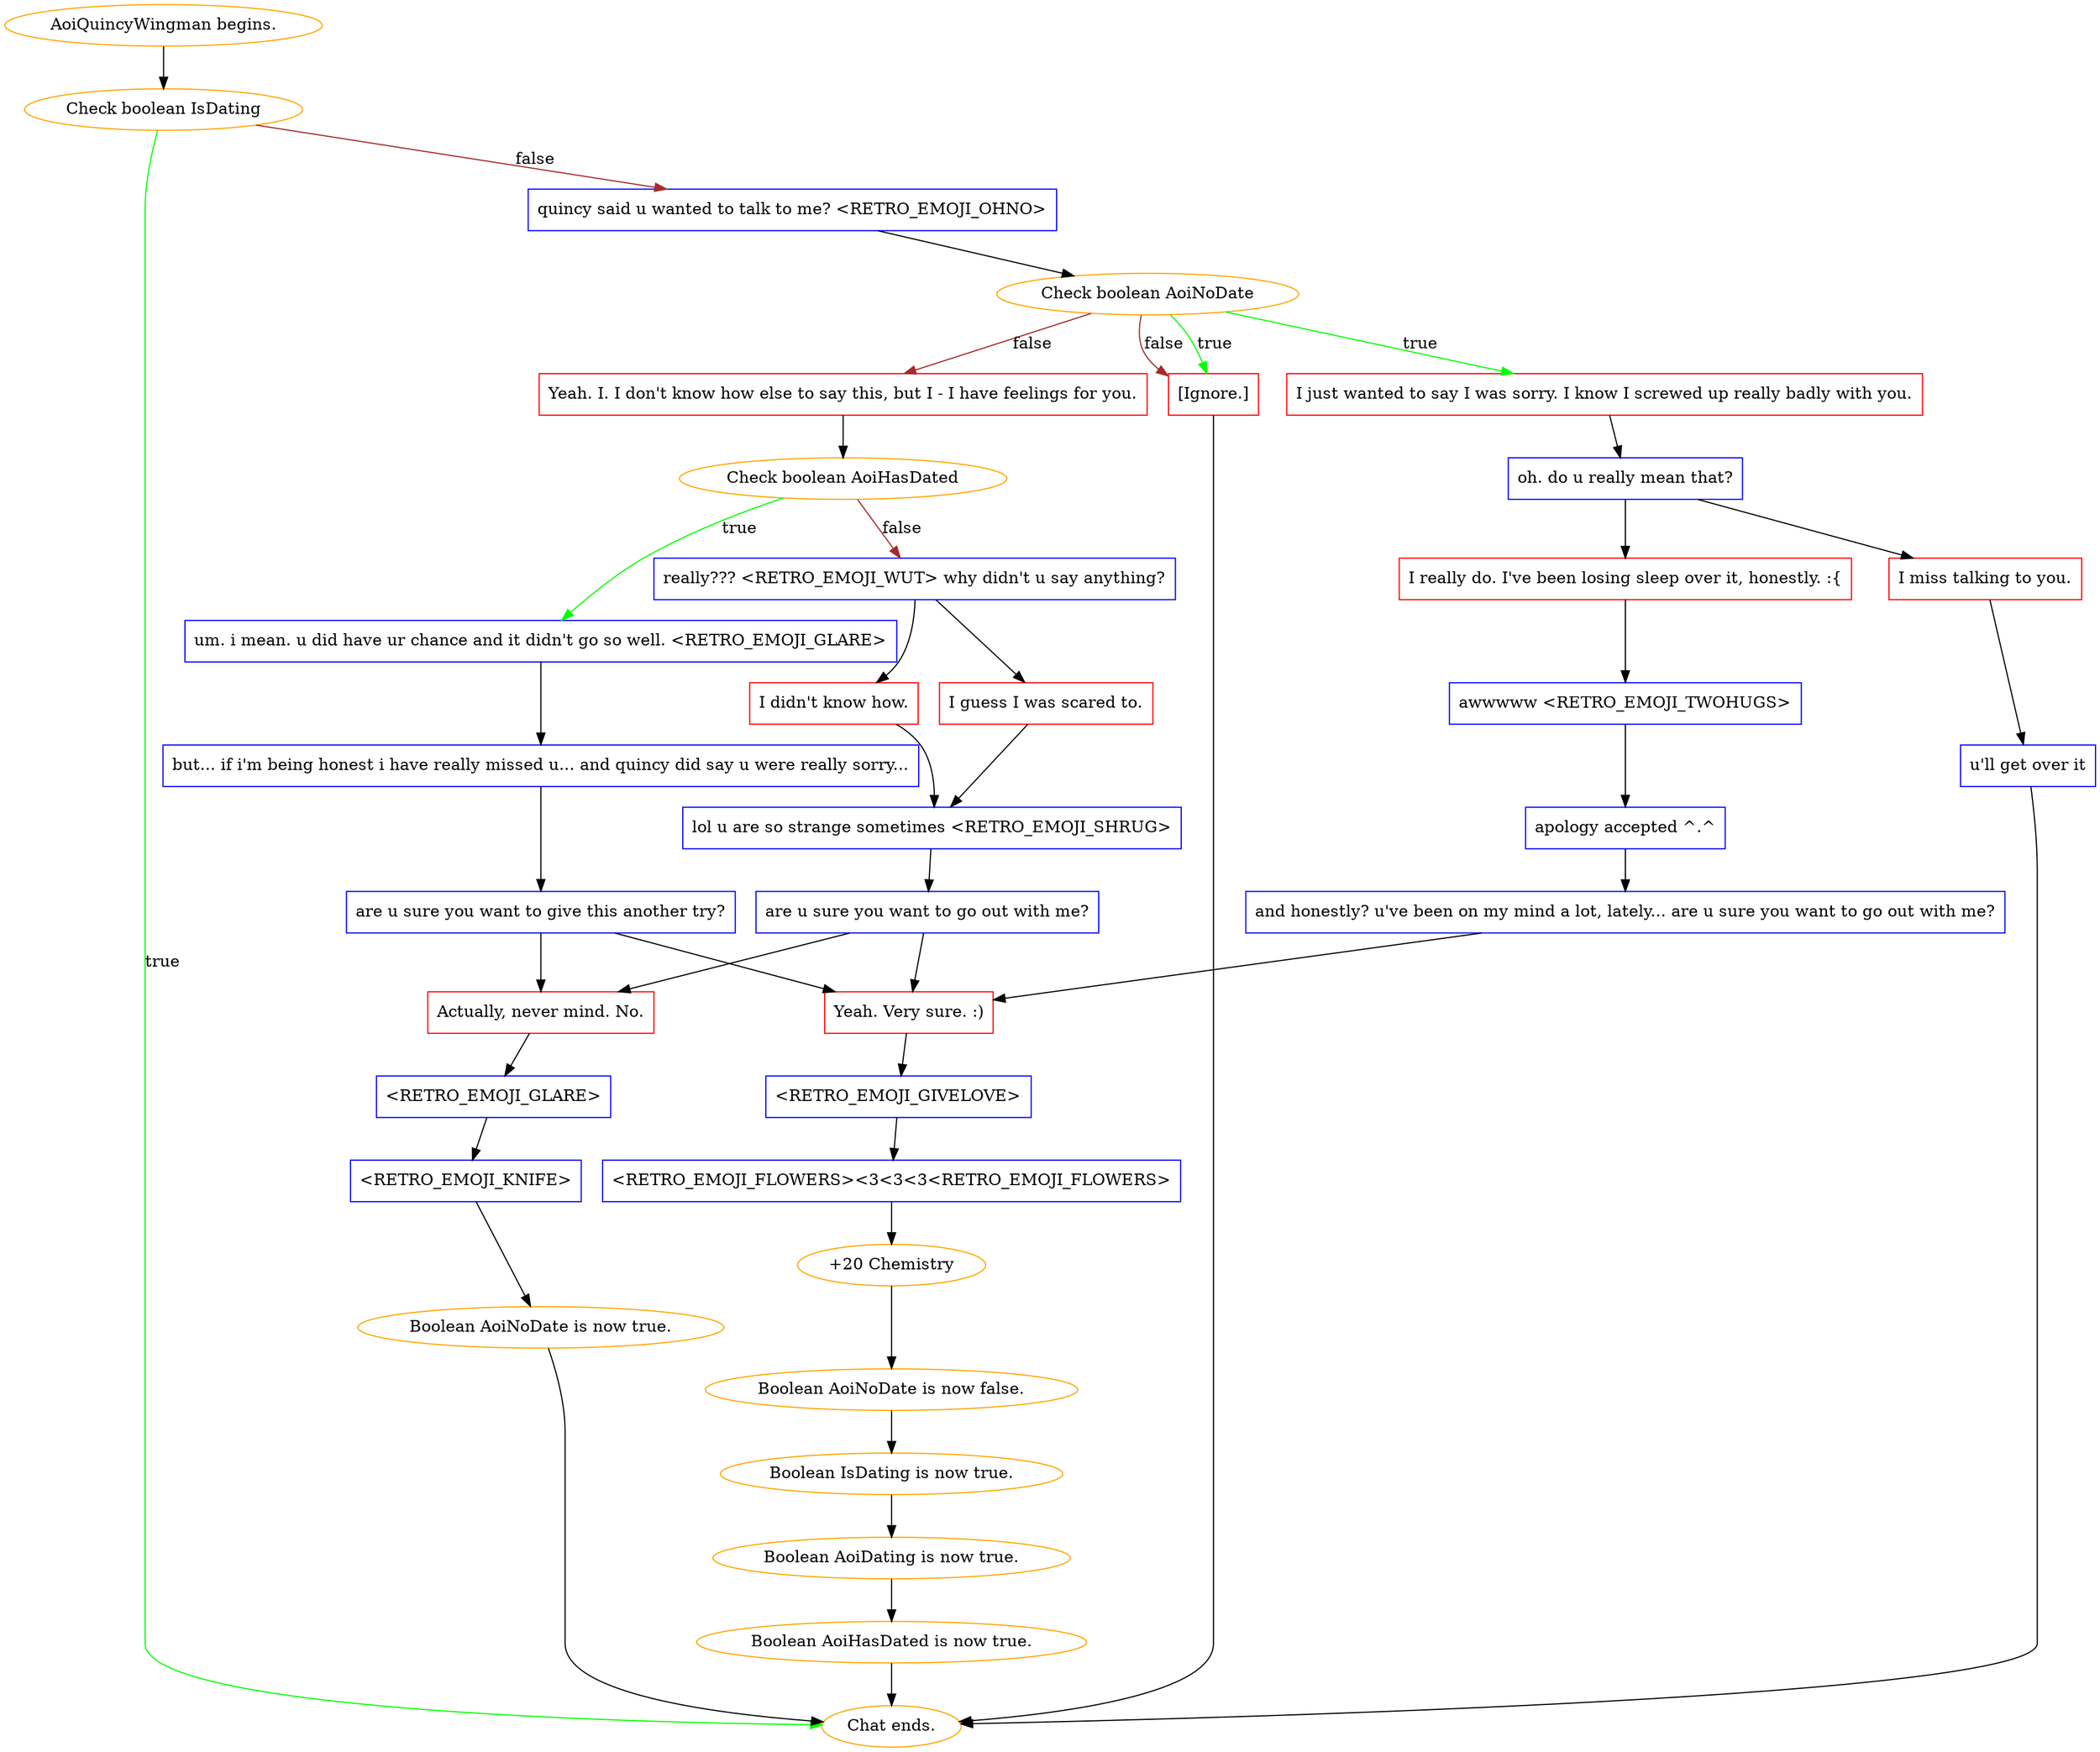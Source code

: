 digraph {
	"AoiQuincyWingman begins." [color=orange];
		"AoiQuincyWingman begins." -> j3019970215;
	j3019970215 [label="Check boolean IsDating",color=orange];
		j3019970215 -> "Chat ends." [label=true,color=green];
		j3019970215 -> j2091808238 [label=false,color=brown];
	"Chat ends." [color=orange];
	j2091808238 [label="quincy said u wanted to talk to me? <RETRO_EMOJI_OHNO>",shape=box,color=blue];
		j2091808238 -> j2090659694;
	j2090659694 [label="Check boolean AoiNoDate",color=orange];
		j2090659694 -> j1230119873 [label=true,color=green];
		j2090659694 -> j3426972941 [label=true,color=green];
		j2090659694 -> j61008881 [label=false,color=brown];
		j2090659694 -> j3426972941 [label=false,color=brown];
	j1230119873 [label="I just wanted to say I was sorry. I know I screwed up really badly with you.",shape=box,color=red];
		j1230119873 -> j4074556995;
	j3426972941 [label="[Ignore.]",shape=box,color=red];
		j3426972941 -> "Chat ends.";
	j61008881 [label="Yeah. I. I don't know how else to say this, but I - I have feelings for you.",shape=box,color=red];
		j61008881 -> j2092692906;
	j4074556995 [label="oh. do u really mean that?",shape=box,color=blue];
		j4074556995 -> j3420379671;
		j4074556995 -> j4164565489;
	j2092692906 [label="Check boolean AoiHasDated",color=orange];
		j2092692906 -> j1224084797 [label=true,color=green];
		j2092692906 -> j2575700771 [label=false,color=brown];
	j3420379671 [label="I miss talking to you.",shape=box,color=red];
		j3420379671 -> j291765795;
	j4164565489 [label="I really do. I've been losing sleep over it, honestly. :{",shape=box,color=red];
		j4164565489 -> j1856898903;
	j1224084797 [label="um. i mean. u did have ur chance and it didn't go so well. <RETRO_EMOJI_GLARE>",shape=box,color=blue];
		j1224084797 -> j771532;
	j2575700771 [label="really??? <RETRO_EMOJI_WUT> why didn't u say anything?",shape=box,color=blue];
		j2575700771 -> j271288010;
		j2575700771 -> j2135345723;
	j291765795 [label="u'll get over it",shape=box,color=blue];
		j291765795 -> "Chat ends.";
	j1856898903 [label="awwwww <RETRO_EMOJI_TWOHUGS>",shape=box,color=blue];
		j1856898903 -> j182832564;
	j771532 [label="but... if i'm being honest i have really missed u... and quincy did say u were really sorry...",shape=box,color=blue];
		j771532 -> j332549703;
	j271288010 [label="I didn't know how.",shape=box,color=red];
		j271288010 -> j2806120003;
	j2135345723 [label="I guess I was scared to.",shape=box,color=red];
		j2135345723 -> j2806120003;
	j182832564 [label="apology accepted ^.^",shape=box,color=blue];
		j182832564 -> j2747000214;
	j332549703 [label="are u sure you want to give this another try?",shape=box,color=blue];
		j332549703 -> j443367288;
		j332549703 -> j2316932567;
	j2806120003 [label="lol u are so strange sometimes <RETRO_EMOJI_SHRUG>",shape=box,color=blue];
		j2806120003 -> j1025542577;
	j2747000214 [label="and honestly? u've been on my mind a lot, lately... are u sure you want to go out with me?",shape=box,color=blue];
		j2747000214 -> j2316932567;
	j443367288 [label="Actually, never mind. No.",shape=box,color=red];
		j443367288 -> j3052766069;
	j2316932567 [label="Yeah. Very sure. :)",shape=box,color=red];
		j2316932567 -> j3547614891;
	j1025542577 [label="are u sure you want to go out with me?",shape=box,color=blue];
		j1025542577 -> j443367288;
		j1025542577 -> j2316932567;
	j3052766069 [label="<RETRO_EMOJI_GLARE>",shape=box,color=blue];
		j3052766069 -> j1929523632;
	j3547614891 [label="<RETRO_EMOJI_GIVELOVE>",shape=box,color=blue];
		j3547614891 -> j3887382278;
	j1929523632 [label="<RETRO_EMOJI_KNIFE>",shape=box,color=blue];
		j1929523632 -> j2246494386;
	j3887382278 [label="<RETRO_EMOJI_FLOWERS><3<3<3<RETRO_EMOJI_FLOWERS>",shape=box,color=blue];
		j3887382278 -> j1201894450;
	j2246494386 [label="Boolean AoiNoDate is now true.",color=orange];
		j2246494386 -> "Chat ends.";
	j1201894450 [label="+20 Chemistry",color=orange];
		j1201894450 -> j464508756;
	j464508756 [label="Boolean AoiNoDate is now false.",color=orange];
		j464508756 -> j582697020;
	j582697020 [label="Boolean IsDating is now true.",color=orange];
		j582697020 -> j1668092738;
	j1668092738 [label="Boolean AoiDating is now true.",color=orange];
		j1668092738 -> j3997275345;
	j3997275345 [label="Boolean AoiHasDated is now true.",color=orange];
		j3997275345 -> "Chat ends.";
}